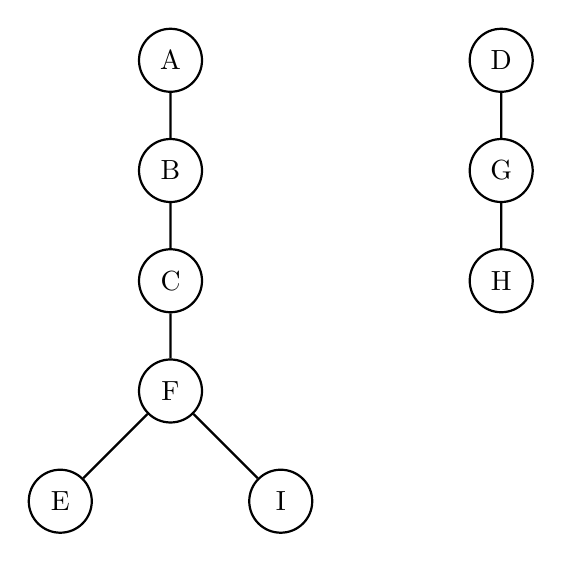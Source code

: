 \begin{tikzpicture}[style=thick,scale=0.7]
\tikzstyle{vertex}=[draw, circle, fill=white, inner sep=0pt, minimum size=8mm]

\node[vertex] (A) at (-2, 2) {A};
\node[vertex] (B) at ( -2, 0) {B};
\node[vertex] (C) at ( -2, -2) {C};
\node[vertex] (D) at ( 4, 2) {D};
\node[vertex] (E) at ( -4, -6) {E};
\node[vertex] (F) at ( -2, -4) {F};
\node[vertex] (G) at ( 4, 0) {G};
\node[vertex] (H) at ( 4, -2) {H};
\node[vertex] (I) at ( 0, -6) {I};

\draw (A) -- (B) -- (C) -- (F) -- (E);
\draw (F) -- (I);
\draw (D) -- (G) -- (H);
\end{tikzpicture}

